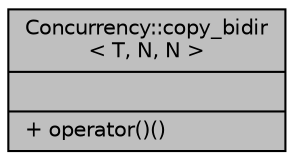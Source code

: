 digraph "Concurrency::copy_bidir&lt; T, N, N &gt;"
{
  edge [fontname="Helvetica",fontsize="10",labelfontname="Helvetica",labelfontsize="10"];
  node [fontname="Helvetica",fontsize="10",shape=record];
  Node1 [label="{Concurrency::copy_bidir\l\< T, N, N \>\n||+ operator()()\l}",height=0.2,width=0.4,color="black", fillcolor="grey75", style="filled", fontcolor="black"];
}
